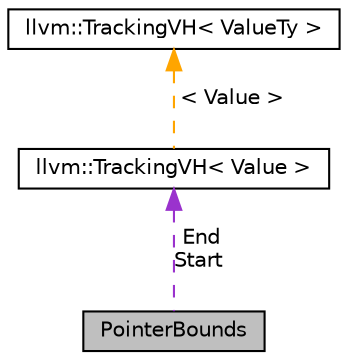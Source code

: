 digraph "PointerBounds"
{
 // LATEX_PDF_SIZE
  bgcolor="transparent";
  edge [fontname="Helvetica",fontsize="10",labelfontname="Helvetica",labelfontsize="10"];
  node [fontname="Helvetica",fontsize="10",shape=record];
  Node1 [label="PointerBounds",height=0.2,width=0.4,color="black", fillcolor="grey75", style="filled", fontcolor="black",tooltip="IR Values for the lower and upper bounds of a pointer evolution."];
  Node2 -> Node1 [dir="back",color="darkorchid3",fontsize="10",style="dashed",label=" End\nStart" ,fontname="Helvetica"];
  Node2 [label="llvm::TrackingVH\< Value \>",height=0.2,width=0.4,color="black",URL="$classllvm_1_1TrackingVH.html",tooltip=" "];
  Node3 -> Node2 [dir="back",color="orange",fontsize="10",style="dashed",label=" \< Value \>" ,fontname="Helvetica"];
  Node3 [label="llvm::TrackingVH\< ValueTy \>",height=0.2,width=0.4,color="black",URL="$classllvm_1_1TrackingVH.html",tooltip="Value handle that tracks a Value across RAUW."];
}
